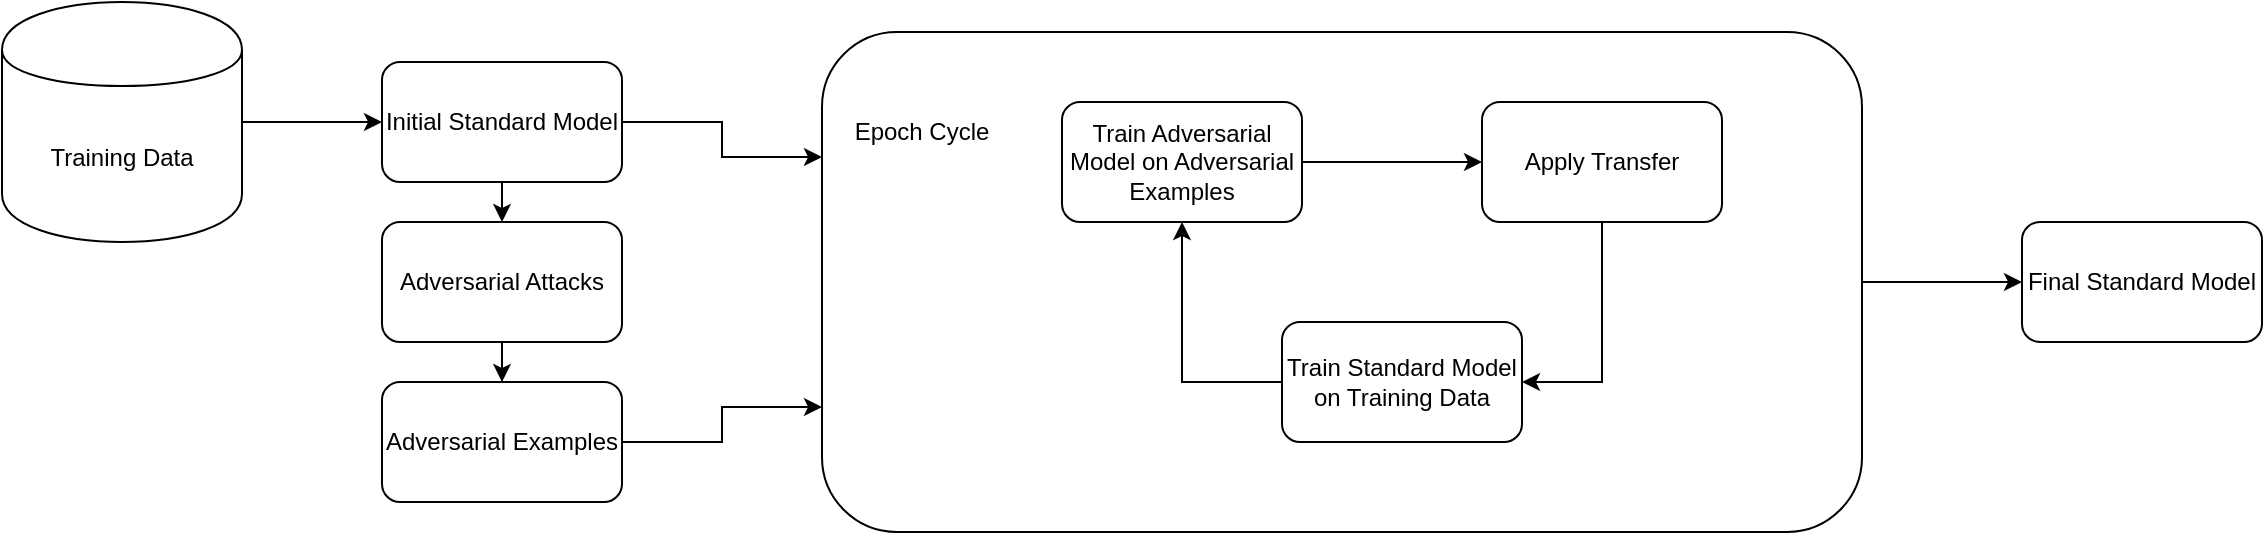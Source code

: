 <mxfile version="13.3.7" type="device"><diagram id="O3y2nICI_oG4mU3LdCRM" name="Page-1"><mxGraphModel dx="2029" dy="2617" grid="1" gridSize="10" guides="1" tooltips="1" connect="1" arrows="1" fold="1" page="1" pageScale="1" pageWidth="850" pageHeight="1100" math="0" shadow="0"><root><mxCell id="0"/><mxCell id="1" parent="0"/><mxCell id="Erk7Zv0Anlgoh32uGIFP-5" style="edgeStyle=orthogonalEdgeStyle;rounded=0;orthogonalLoop=1;jettySize=auto;html=1;exitX=1;exitY=0.5;exitDx=0;exitDy=0;entryX=0;entryY=0.5;entryDx=0;entryDy=0;" edge="1" parent="1" source="Erk7Zv0Anlgoh32uGIFP-2" target="Erk7Zv0Anlgoh32uGIFP-4"><mxGeometry relative="1" as="geometry"/></mxCell><mxCell id="Erk7Zv0Anlgoh32uGIFP-2" value="Training Data" style="shape=cylinder;whiteSpace=wrap;html=1;boundedLbl=1;backgroundOutline=1;" vertex="1" parent="1"><mxGeometry x="30" y="80" width="120" height="120" as="geometry"/></mxCell><mxCell id="Erk7Zv0Anlgoh32uGIFP-15" style="edgeStyle=orthogonalEdgeStyle;rounded=0;orthogonalLoop=1;jettySize=auto;html=1;exitX=0.5;exitY=1;exitDx=0;exitDy=0;entryX=0.5;entryY=0;entryDx=0;entryDy=0;" edge="1" parent="1" source="Erk7Zv0Anlgoh32uGIFP-4" target="Erk7Zv0Anlgoh32uGIFP-14"><mxGeometry relative="1" as="geometry"/></mxCell><mxCell id="Erk7Zv0Anlgoh32uGIFP-20" style="edgeStyle=orthogonalEdgeStyle;rounded=0;orthogonalLoop=1;jettySize=auto;html=1;exitX=1;exitY=0.5;exitDx=0;exitDy=0;entryX=0;entryY=0.25;entryDx=0;entryDy=0;" edge="1" parent="1" source="Erk7Zv0Anlgoh32uGIFP-4" target="Erk7Zv0Anlgoh32uGIFP-10"><mxGeometry relative="1" as="geometry"/></mxCell><mxCell id="Erk7Zv0Anlgoh32uGIFP-4" value="Initial Standard Model" style="rounded=1;whiteSpace=wrap;html=1;" vertex="1" parent="1"><mxGeometry x="220" y="110" width="120" height="60" as="geometry"/></mxCell><mxCell id="Erk7Zv0Anlgoh32uGIFP-21" style="edgeStyle=orthogonalEdgeStyle;rounded=0;orthogonalLoop=1;jettySize=auto;html=1;exitX=1;exitY=0.5;exitDx=0;exitDy=0;entryX=0;entryY=0.75;entryDx=0;entryDy=0;" edge="1" parent="1" source="Erk7Zv0Anlgoh32uGIFP-6" target="Erk7Zv0Anlgoh32uGIFP-10"><mxGeometry relative="1" as="geometry"/></mxCell><mxCell id="Erk7Zv0Anlgoh32uGIFP-6" value="Adversarial Examples" style="rounded=1;whiteSpace=wrap;html=1;" vertex="1" parent="1"><mxGeometry x="220" y="270" width="120" height="60" as="geometry"/></mxCell><mxCell id="Erk7Zv0Anlgoh32uGIFP-31" style="edgeStyle=orthogonalEdgeStyle;rounded=0;orthogonalLoop=1;jettySize=auto;html=1;exitX=1;exitY=0.5;exitDx=0;exitDy=0;entryX=0;entryY=0.5;entryDx=0;entryDy=0;" edge="1" parent="1" source="Erk7Zv0Anlgoh32uGIFP-10" target="Erk7Zv0Anlgoh32uGIFP-30"><mxGeometry relative="1" as="geometry"/></mxCell><mxCell id="Erk7Zv0Anlgoh32uGIFP-10" value="" style="rounded=1;whiteSpace=wrap;html=1;align=left;" vertex="1" parent="1"><mxGeometry x="440" y="95" width="520" height="250" as="geometry"/></mxCell><mxCell id="Erk7Zv0Anlgoh32uGIFP-16" style="edgeStyle=orthogonalEdgeStyle;rounded=0;orthogonalLoop=1;jettySize=auto;html=1;exitX=0.5;exitY=1;exitDx=0;exitDy=0;" edge="1" parent="1" source="Erk7Zv0Anlgoh32uGIFP-14" target="Erk7Zv0Anlgoh32uGIFP-6"><mxGeometry relative="1" as="geometry"/></mxCell><mxCell id="Erk7Zv0Anlgoh32uGIFP-14" value="Adversarial Attacks" style="rounded=1;whiteSpace=wrap;html=1;" vertex="1" parent="1"><mxGeometry x="220" y="190" width="120" height="60" as="geometry"/></mxCell><mxCell id="Erk7Zv0Anlgoh32uGIFP-25" style="edgeStyle=orthogonalEdgeStyle;rounded=0;orthogonalLoop=1;jettySize=auto;html=1;exitX=1;exitY=0.5;exitDx=0;exitDy=0;" edge="1" parent="1" source="Erk7Zv0Anlgoh32uGIFP-22" target="Erk7Zv0Anlgoh32uGIFP-24"><mxGeometry relative="1" as="geometry"/></mxCell><mxCell id="Erk7Zv0Anlgoh32uGIFP-22" value="Train Adversarial Model on Adversarial Examples" style="rounded=1;whiteSpace=wrap;html=1;" vertex="1" parent="1"><mxGeometry x="560" y="130" width="120" height="60" as="geometry"/></mxCell><mxCell id="Erk7Zv0Anlgoh32uGIFP-27" style="edgeStyle=orthogonalEdgeStyle;rounded=0;orthogonalLoop=1;jettySize=auto;html=1;exitX=0;exitY=0.5;exitDx=0;exitDy=0;entryX=0.5;entryY=1;entryDx=0;entryDy=0;" edge="1" parent="1" source="Erk7Zv0Anlgoh32uGIFP-23" target="Erk7Zv0Anlgoh32uGIFP-22"><mxGeometry relative="1" as="geometry"/></mxCell><mxCell id="Erk7Zv0Anlgoh32uGIFP-23" value="Train Standard Model on Training Data" style="rounded=1;whiteSpace=wrap;html=1;" vertex="1" parent="1"><mxGeometry x="670" y="240" width="120" height="60" as="geometry"/></mxCell><mxCell id="Erk7Zv0Anlgoh32uGIFP-26" style="edgeStyle=orthogonalEdgeStyle;rounded=0;orthogonalLoop=1;jettySize=auto;html=1;exitX=0.5;exitY=1;exitDx=0;exitDy=0;entryX=1;entryY=0.5;entryDx=0;entryDy=0;" edge="1" parent="1" source="Erk7Zv0Anlgoh32uGIFP-24" target="Erk7Zv0Anlgoh32uGIFP-23"><mxGeometry relative="1" as="geometry"/></mxCell><mxCell id="Erk7Zv0Anlgoh32uGIFP-24" value="Apply Transfer" style="rounded=1;whiteSpace=wrap;html=1;" vertex="1" parent="1"><mxGeometry x="770" y="130" width="120" height="60" as="geometry"/></mxCell><mxCell id="Erk7Zv0Anlgoh32uGIFP-28" value="Epoch Cycle" style="text;html=1;strokeColor=none;fillColor=none;align=center;verticalAlign=middle;whiteSpace=wrap;rounded=0;" vertex="1" parent="1"><mxGeometry x="440" y="95" width="100" height="100" as="geometry"/></mxCell><mxCell id="Erk7Zv0Anlgoh32uGIFP-30" value="Final Standard Model" style="rounded=1;whiteSpace=wrap;html=1;" vertex="1" parent="1"><mxGeometry x="1040" y="190" width="120" height="60" as="geometry"/></mxCell></root></mxGraphModel></diagram></mxfile>